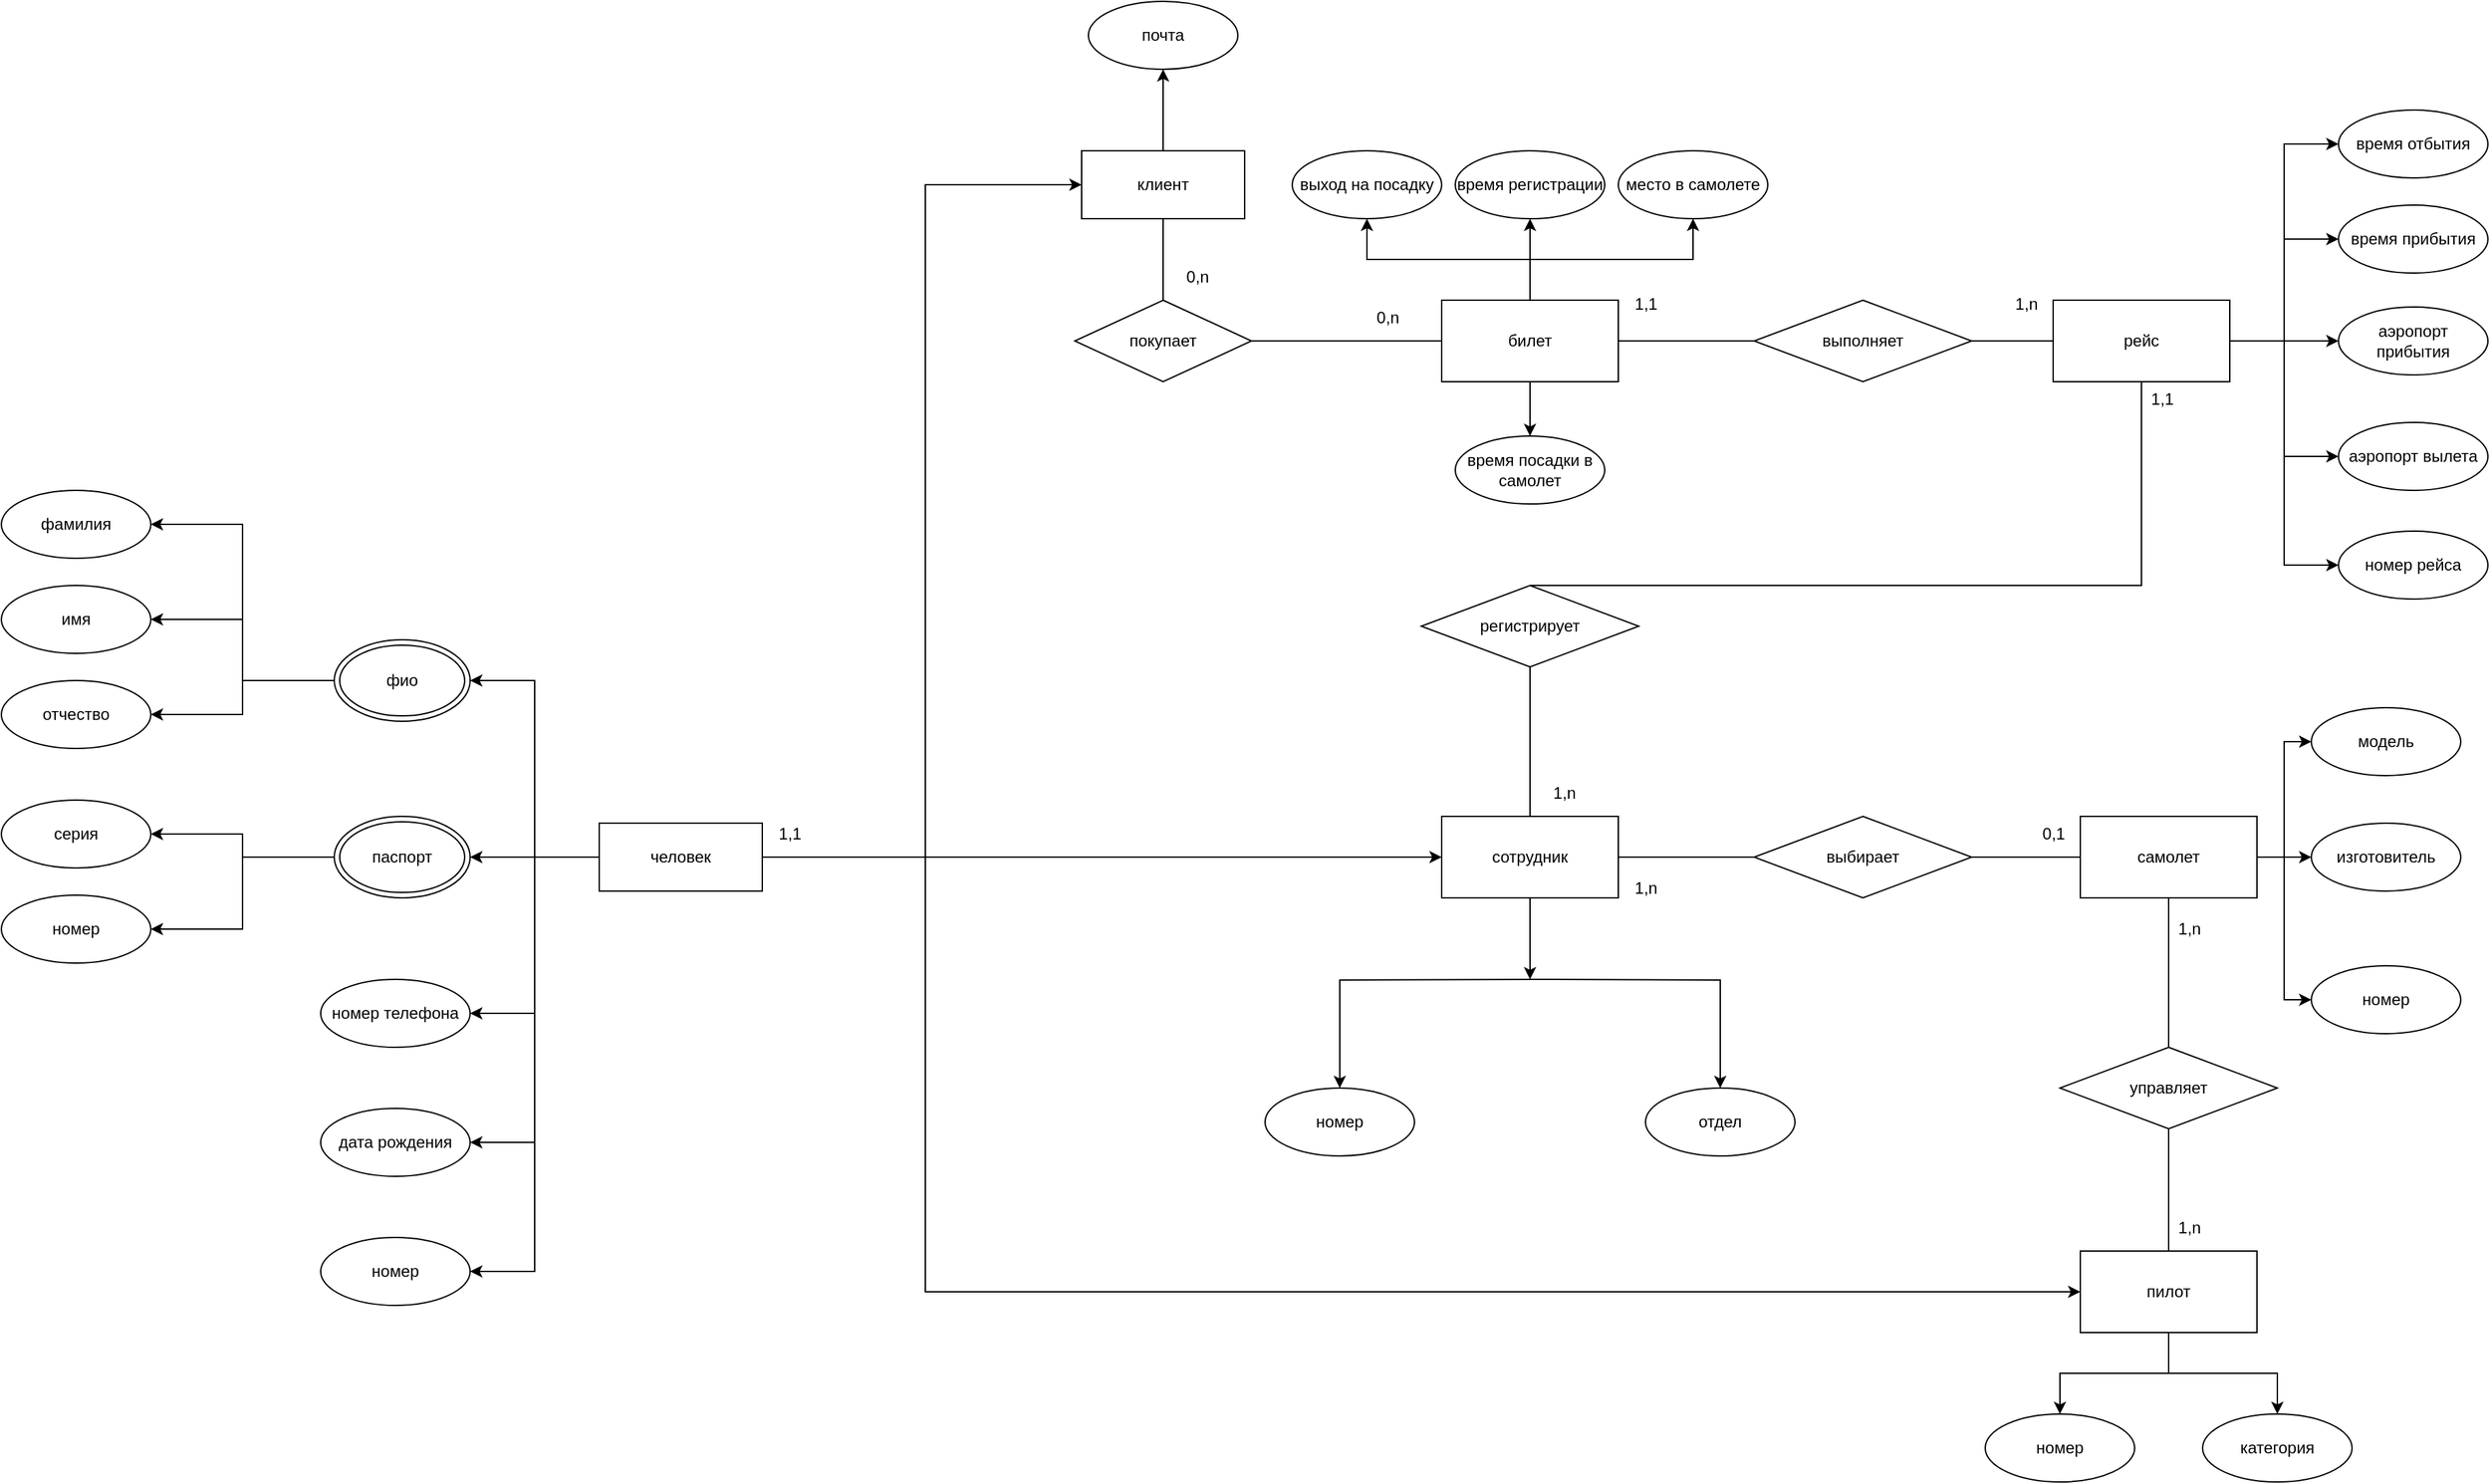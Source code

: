 <mxfile version="21.8.2" type="github">
  <diagram name="Page-1" id="QImVJgPzElwBd4NuCcxI">
    <mxGraphModel dx="4075" dy="2535" grid="1" gridSize="10" guides="1" tooltips="1" connect="1" arrows="1" fold="1" page="1" pageScale="1" pageWidth="850" pageHeight="1100" math="0" shadow="0">
      <root>
        <mxCell id="0" />
        <mxCell id="1" parent="0" />
        <mxCell id="V07py_fcRk_jw74blev--64" style="edgeStyle=orthogonalEdgeStyle;rounded=0;orthogonalLoop=1;jettySize=auto;html=1;entryX=0.5;entryY=1;entryDx=0;entryDy=0;" parent="1" source="V07py_fcRk_jw74blev--24" edge="1">
          <mxGeometry relative="1" as="geometry">
            <mxPoint x="135" y="20" as="targetPoint" />
          </mxGeometry>
        </mxCell>
        <mxCell id="V07py_fcRk_jw74blev--24" value="клиент" style="rounded=0;whiteSpace=wrap;html=1;" parent="1" vertex="1">
          <mxGeometry x="75" y="80" width="120" height="50" as="geometry" />
        </mxCell>
        <mxCell id="V07py_fcRk_jw74blev--43" value="покупает" style="rhombus;whiteSpace=wrap;html=1;" parent="1" vertex="1">
          <mxGeometry x="70" y="190" width="130" height="60" as="geometry" />
        </mxCell>
        <mxCell id="V07py_fcRk_jw74blev--44" value="" style="endArrow=none;html=1;rounded=0;exitX=0.5;exitY=0;exitDx=0;exitDy=0;entryX=0.5;entryY=1;entryDx=0;entryDy=0;" parent="1" source="V07py_fcRk_jw74blev--43" target="V07py_fcRk_jw74blev--24" edge="1">
          <mxGeometry width="50" height="50" relative="1" as="geometry">
            <mxPoint x="420" y="320" as="sourcePoint" />
            <mxPoint x="470" y="270" as="targetPoint" />
          </mxGeometry>
        </mxCell>
        <mxCell id="V07py_fcRk_jw74blev--159" style="edgeStyle=orthogonalEdgeStyle;rounded=0;orthogonalLoop=1;jettySize=auto;html=1;entryX=0.5;entryY=1;entryDx=0;entryDy=0;" parent="1" source="V07py_fcRk_jw74blev--82" target="V07py_fcRk_jw74blev--152" edge="1">
          <mxGeometry relative="1" as="geometry" />
        </mxCell>
        <mxCell id="V07py_fcRk_jw74blev--162" style="edgeStyle=orthogonalEdgeStyle;rounded=0;orthogonalLoop=1;jettySize=auto;html=1;exitX=0.5;exitY=0;exitDx=0;exitDy=0;" parent="1" source="V07py_fcRk_jw74blev--82" target="V07py_fcRk_jw74blev--153" edge="1">
          <mxGeometry relative="1" as="geometry" />
        </mxCell>
        <mxCell id="2ROFudXP8WWKqH3stpRW-35" style="edgeStyle=orthogonalEdgeStyle;rounded=0;orthogonalLoop=1;jettySize=auto;html=1;" edge="1" parent="1" source="V07py_fcRk_jw74blev--82" target="2ROFudXP8WWKqH3stpRW-34">
          <mxGeometry relative="1" as="geometry" />
        </mxCell>
        <mxCell id="2ROFudXP8WWKqH3stpRW-37" style="edgeStyle=orthogonalEdgeStyle;rounded=0;orthogonalLoop=1;jettySize=auto;html=1;entryX=0.5;entryY=0;entryDx=0;entryDy=0;" edge="1" parent="1" source="V07py_fcRk_jw74blev--82" target="2ROFudXP8WWKqH3stpRW-36">
          <mxGeometry relative="1" as="geometry" />
        </mxCell>
        <mxCell id="V07py_fcRk_jw74blev--82" value="билет" style="rounded=0;whiteSpace=wrap;html=1;" parent="1" vertex="1">
          <mxGeometry x="340" y="190" width="130" height="60" as="geometry" />
        </mxCell>
        <mxCell id="V07py_fcRk_jw74blev--111" style="edgeStyle=orthogonalEdgeStyle;rounded=0;orthogonalLoop=1;jettySize=auto;html=1;entryX=0.5;entryY=0;entryDx=0;entryDy=0;" parent="1" target="V07py_fcRk_jw74blev--108" edge="1">
          <mxGeometry relative="1" as="geometry">
            <mxPoint x="410" y="690" as="sourcePoint" />
          </mxGeometry>
        </mxCell>
        <mxCell id="V07py_fcRk_jw74blev--112" style="edgeStyle=orthogonalEdgeStyle;rounded=0;orthogonalLoop=1;jettySize=auto;html=1;entryX=0.5;entryY=0;entryDx=0;entryDy=0;" parent="1" target="V07py_fcRk_jw74blev--109" edge="1">
          <mxGeometry relative="1" as="geometry">
            <mxPoint x="410" y="690" as="sourcePoint" />
          </mxGeometry>
        </mxCell>
        <mxCell id="2ROFudXP8WWKqH3stpRW-29" style="edgeStyle=orthogonalEdgeStyle;rounded=0;orthogonalLoop=1;jettySize=auto;html=1;" edge="1" parent="1" source="V07py_fcRk_jw74blev--83">
          <mxGeometry relative="1" as="geometry">
            <mxPoint x="405" y="690" as="targetPoint" />
          </mxGeometry>
        </mxCell>
        <mxCell id="V07py_fcRk_jw74blev--83" value="сотрудник" style="rounded=0;whiteSpace=wrap;html=1;" parent="1" vertex="1">
          <mxGeometry x="340" y="570" width="130" height="60" as="geometry" />
        </mxCell>
        <mxCell id="V07py_fcRk_jw74blev--87" value="выполняет" style="rhombus;whiteSpace=wrap;html=1;" parent="1" vertex="1">
          <mxGeometry x="570" y="190" width="160" height="60" as="geometry" />
        </mxCell>
        <mxCell id="V07py_fcRk_jw74blev--98" style="edgeStyle=orthogonalEdgeStyle;rounded=0;orthogonalLoop=1;jettySize=auto;html=1;entryX=0;entryY=0.5;entryDx=0;entryDy=0;" parent="1" source="V07py_fcRk_jw74blev--89" target="V07py_fcRk_jw74blev--95" edge="1">
          <mxGeometry relative="1" as="geometry" />
        </mxCell>
        <mxCell id="V07py_fcRk_jw74blev--99" style="edgeStyle=orthogonalEdgeStyle;rounded=0;orthogonalLoop=1;jettySize=auto;html=1;entryX=0;entryY=0.5;entryDx=0;entryDy=0;" parent="1" source="V07py_fcRk_jw74blev--89" target="V07py_fcRk_jw74blev--96" edge="1">
          <mxGeometry relative="1" as="geometry" />
        </mxCell>
        <mxCell id="V07py_fcRk_jw74blev--100" style="edgeStyle=orthogonalEdgeStyle;rounded=0;orthogonalLoop=1;jettySize=auto;html=1;entryX=0;entryY=0.5;entryDx=0;entryDy=0;" parent="1" source="V07py_fcRk_jw74blev--89" target="V07py_fcRk_jw74blev--97" edge="1">
          <mxGeometry relative="1" as="geometry" />
        </mxCell>
        <mxCell id="V07py_fcRk_jw74blev--101" style="edgeStyle=orthogonalEdgeStyle;rounded=0;orthogonalLoop=1;jettySize=auto;html=1;entryX=0;entryY=0.5;entryDx=0;entryDy=0;" parent="1" source="V07py_fcRk_jw74blev--89" target="V07py_fcRk_jw74blev--93" edge="1">
          <mxGeometry relative="1" as="geometry" />
        </mxCell>
        <mxCell id="V07py_fcRk_jw74blev--102" style="edgeStyle=orthogonalEdgeStyle;rounded=0;orthogonalLoop=1;jettySize=auto;html=1;entryX=0;entryY=0.5;entryDx=0;entryDy=0;" parent="1" source="V07py_fcRk_jw74blev--89" target="V07py_fcRk_jw74blev--94" edge="1">
          <mxGeometry relative="1" as="geometry" />
        </mxCell>
        <mxCell id="V07py_fcRk_jw74blev--89" value="рейс" style="rounded=0;whiteSpace=wrap;html=1;" parent="1" vertex="1">
          <mxGeometry x="790" y="190" width="130" height="60" as="geometry" />
        </mxCell>
        <mxCell id="V07py_fcRk_jw74blev--90" value="" style="endArrow=none;html=1;rounded=0;exitX=1;exitY=0.5;exitDx=0;exitDy=0;entryX=0;entryY=0.5;entryDx=0;entryDy=0;" parent="1" source="V07py_fcRk_jw74blev--43" target="V07py_fcRk_jw74blev--82" edge="1">
          <mxGeometry width="50" height="50" relative="1" as="geometry">
            <mxPoint x="620" y="390" as="sourcePoint" />
            <mxPoint x="670" y="340" as="targetPoint" />
          </mxGeometry>
        </mxCell>
        <mxCell id="V07py_fcRk_jw74blev--91" value="" style="endArrow=none;html=1;rounded=0;exitX=1;exitY=0.5;exitDx=0;exitDy=0;entryX=0;entryY=0.5;entryDx=0;entryDy=0;" parent="1" source="V07py_fcRk_jw74blev--82" target="V07py_fcRk_jw74blev--87" edge="1">
          <mxGeometry width="50" height="50" relative="1" as="geometry">
            <mxPoint x="620" y="390" as="sourcePoint" />
            <mxPoint x="670" y="340" as="targetPoint" />
          </mxGeometry>
        </mxCell>
        <mxCell id="V07py_fcRk_jw74blev--92" value="" style="endArrow=none;html=1;rounded=0;exitX=1;exitY=0.5;exitDx=0;exitDy=0;entryX=0;entryY=0.5;entryDx=0;entryDy=0;" parent="1" source="V07py_fcRk_jw74blev--87" target="V07py_fcRk_jw74blev--89" edge="1">
          <mxGeometry width="50" height="50" relative="1" as="geometry">
            <mxPoint x="620" y="390" as="sourcePoint" />
            <mxPoint x="670" y="340" as="targetPoint" />
          </mxGeometry>
        </mxCell>
        <mxCell id="V07py_fcRk_jw74blev--93" value="время прибытия" style="ellipse;whiteSpace=wrap;html=1;" parent="1" vertex="1">
          <mxGeometry x="1000" y="120" width="110" height="50" as="geometry" />
        </mxCell>
        <mxCell id="V07py_fcRk_jw74blev--94" value="время отбытия" style="ellipse;whiteSpace=wrap;html=1;" parent="1" vertex="1">
          <mxGeometry x="1000" y="50" width="110" height="50" as="geometry" />
        </mxCell>
        <mxCell id="V07py_fcRk_jw74blev--95" value="аэропорт прибытия" style="ellipse;whiteSpace=wrap;html=1;" parent="1" vertex="1">
          <mxGeometry x="1000" y="195" width="110" height="50" as="geometry" />
        </mxCell>
        <mxCell id="V07py_fcRk_jw74blev--96" value="аэропорт вылета" style="ellipse;whiteSpace=wrap;html=1;" parent="1" vertex="1">
          <mxGeometry x="1000" y="280" width="110" height="50" as="geometry" />
        </mxCell>
        <mxCell id="V07py_fcRk_jw74blev--97" value="номер рейса" style="ellipse;whiteSpace=wrap;html=1;" parent="1" vertex="1">
          <mxGeometry x="1000" y="360" width="110" height="50" as="geometry" />
        </mxCell>
        <mxCell id="V07py_fcRk_jw74blev--104" value="регистрирует" style="rhombus;whiteSpace=wrap;html=1;" parent="1" vertex="1">
          <mxGeometry x="325" y="400" width="160" height="60" as="geometry" />
        </mxCell>
        <mxCell id="V07py_fcRk_jw74blev--106" value="" style="endArrow=none;html=1;rounded=0;exitX=0.5;exitY=1;exitDx=0;exitDy=0;entryX=0.5;entryY=0;entryDx=0;entryDy=0;" parent="1" source="V07py_fcRk_jw74blev--104" target="V07py_fcRk_jw74blev--83" edge="1">
          <mxGeometry width="50" height="50" relative="1" as="geometry">
            <mxPoint x="620" y="390" as="sourcePoint" />
            <mxPoint x="670" y="340" as="targetPoint" />
          </mxGeometry>
        </mxCell>
        <mxCell id="V07py_fcRk_jw74blev--108" value="отдел" style="ellipse;whiteSpace=wrap;html=1;" parent="1" vertex="1">
          <mxGeometry x="490" y="770" width="110" height="50" as="geometry" />
        </mxCell>
        <mxCell id="V07py_fcRk_jw74blev--109" value="номер" style="ellipse;whiteSpace=wrap;html=1;" parent="1" vertex="1">
          <mxGeometry x="210" y="770" width="110" height="50" as="geometry" />
        </mxCell>
        <mxCell id="V07py_fcRk_jw74blev--124" style="edgeStyle=orthogonalEdgeStyle;rounded=0;orthogonalLoop=1;jettySize=auto;html=1;entryX=0;entryY=0.5;entryDx=0;entryDy=0;" parent="1" source="V07py_fcRk_jw74blev--114" target="V07py_fcRk_jw74blev--122" edge="1">
          <mxGeometry relative="1" as="geometry" />
        </mxCell>
        <mxCell id="V07py_fcRk_jw74blev--125" style="edgeStyle=orthogonalEdgeStyle;rounded=0;orthogonalLoop=1;jettySize=auto;html=1;entryX=0;entryY=0.5;entryDx=0;entryDy=0;" parent="1" source="V07py_fcRk_jw74blev--114" target="V07py_fcRk_jw74blev--119" edge="1">
          <mxGeometry relative="1" as="geometry" />
        </mxCell>
        <mxCell id="V07py_fcRk_jw74blev--126" style="edgeStyle=orthogonalEdgeStyle;rounded=0;orthogonalLoop=1;jettySize=auto;html=1;entryX=0;entryY=0.5;entryDx=0;entryDy=0;" parent="1" source="V07py_fcRk_jw74blev--114" target="V07py_fcRk_jw74blev--123" edge="1">
          <mxGeometry relative="1" as="geometry" />
        </mxCell>
        <mxCell id="V07py_fcRk_jw74blev--114" value="самолет" style="rounded=0;whiteSpace=wrap;html=1;" parent="1" vertex="1">
          <mxGeometry x="810" y="570" width="130" height="60" as="geometry" />
        </mxCell>
        <mxCell id="V07py_fcRk_jw74blev--116" value="выбирает" style="rhombus;whiteSpace=wrap;html=1;" parent="1" vertex="1">
          <mxGeometry x="570" y="570" width="160" height="60" as="geometry" />
        </mxCell>
        <mxCell id="V07py_fcRk_jw74blev--117" value="" style="endArrow=none;html=1;rounded=0;exitX=1;exitY=0.5;exitDx=0;exitDy=0;" parent="1" source="V07py_fcRk_jw74blev--83" target="V07py_fcRk_jw74blev--116" edge="1">
          <mxGeometry width="50" height="50" relative="1" as="geometry">
            <mxPoint x="620" y="560" as="sourcePoint" />
            <mxPoint x="670" y="510" as="targetPoint" />
          </mxGeometry>
        </mxCell>
        <mxCell id="V07py_fcRk_jw74blev--118" value="" style="endArrow=none;html=1;rounded=0;exitX=1;exitY=0.5;exitDx=0;exitDy=0;entryX=0;entryY=0.5;entryDx=0;entryDy=0;" parent="1" source="V07py_fcRk_jw74blev--116" target="V07py_fcRk_jw74blev--114" edge="1">
          <mxGeometry width="50" height="50" relative="1" as="geometry">
            <mxPoint x="620" y="560" as="sourcePoint" />
            <mxPoint x="670" y="510" as="targetPoint" />
          </mxGeometry>
        </mxCell>
        <mxCell id="V07py_fcRk_jw74blev--119" value="модель" style="ellipse;whiteSpace=wrap;html=1;" parent="1" vertex="1">
          <mxGeometry x="980" y="490" width="110" height="50" as="geometry" />
        </mxCell>
        <mxCell id="V07py_fcRk_jw74blev--122" value="изготовитель" style="ellipse;whiteSpace=wrap;html=1;" parent="1" vertex="1">
          <mxGeometry x="980" y="575" width="110" height="50" as="geometry" />
        </mxCell>
        <mxCell id="V07py_fcRk_jw74blev--123" value="номер" style="ellipse;whiteSpace=wrap;html=1;" parent="1" vertex="1">
          <mxGeometry x="980" y="680" width="110" height="50" as="geometry" />
        </mxCell>
        <mxCell id="V07py_fcRk_jw74blev--127" value="управляет" style="rhombus;whiteSpace=wrap;html=1;" parent="1" vertex="1">
          <mxGeometry x="795" y="740" width="160" height="60" as="geometry" />
        </mxCell>
        <mxCell id="V07py_fcRk_jw74blev--128" value="" style="endArrow=none;html=1;rounded=0;entryX=0.5;entryY=1;entryDx=0;entryDy=0;exitX=0.5;exitY=0;exitDx=0;exitDy=0;" parent="1" source="V07py_fcRk_jw74blev--127" target="V07py_fcRk_jw74blev--114" edge="1">
          <mxGeometry width="50" height="50" relative="1" as="geometry">
            <mxPoint x="-230" y="800" as="sourcePoint" />
            <mxPoint x="-180" y="750" as="targetPoint" />
          </mxGeometry>
        </mxCell>
        <mxCell id="V07py_fcRk_jw74blev--134" style="edgeStyle=orthogonalEdgeStyle;rounded=0;orthogonalLoop=1;jettySize=auto;html=1;entryX=0.5;entryY=0;entryDx=0;entryDy=0;" parent="1" source="V07py_fcRk_jw74blev--129" target="V07py_fcRk_jw74blev--132" edge="1">
          <mxGeometry relative="1" as="geometry" />
        </mxCell>
        <mxCell id="2ROFudXP8WWKqH3stpRW-32" style="edgeStyle=orthogonalEdgeStyle;rounded=0;orthogonalLoop=1;jettySize=auto;html=1;entryX=0.5;entryY=0;entryDx=0;entryDy=0;" edge="1" parent="1" source="V07py_fcRk_jw74blev--129" target="2ROFudXP8WWKqH3stpRW-30">
          <mxGeometry relative="1" as="geometry" />
        </mxCell>
        <mxCell id="V07py_fcRk_jw74blev--129" value="пилот" style="rounded=0;whiteSpace=wrap;html=1;" parent="1" vertex="1">
          <mxGeometry x="810" y="890" width="130" height="60" as="geometry" />
        </mxCell>
        <mxCell id="V07py_fcRk_jw74blev--130" value="" style="endArrow=none;html=1;rounded=0;exitX=0.5;exitY=0;exitDx=0;exitDy=0;entryX=0.5;entryY=1;entryDx=0;entryDy=0;" parent="1" source="V07py_fcRk_jw74blev--129" target="V07py_fcRk_jw74blev--127" edge="1">
          <mxGeometry width="50" height="50" relative="1" as="geometry">
            <mxPoint x="720" y="800" as="sourcePoint" />
            <mxPoint x="770" y="750" as="targetPoint" />
          </mxGeometry>
        </mxCell>
        <mxCell id="V07py_fcRk_jw74blev--132" value="номер" style="ellipse;whiteSpace=wrap;html=1;" parent="1" vertex="1">
          <mxGeometry x="740" y="1010" width="110" height="50" as="geometry" />
        </mxCell>
        <mxCell id="V07py_fcRk_jw74blev--136" value="0,n" style="text;html=1;align=center;verticalAlign=middle;resizable=0;points=[];autosize=1;strokeColor=none;fillColor=none;" parent="1" vertex="1">
          <mxGeometry x="140" y="158" width="40" height="30" as="geometry" />
        </mxCell>
        <mxCell id="V07py_fcRk_jw74blev--137" value="0,n" style="text;html=1;align=center;verticalAlign=middle;resizable=0;points=[];autosize=1;strokeColor=none;fillColor=none;" parent="1" vertex="1">
          <mxGeometry x="280" y="188" width="40" height="30" as="geometry" />
        </mxCell>
        <mxCell id="V07py_fcRk_jw74blev--139" value="1,n" style="text;html=1;align=center;verticalAlign=middle;resizable=0;points=[];autosize=1;strokeColor=none;fillColor=none;" parent="1" vertex="1">
          <mxGeometry x="410" y="538" width="40" height="30" as="geometry" />
        </mxCell>
        <mxCell id="V07py_fcRk_jw74blev--140" value="1,n" style="text;html=1;align=center;verticalAlign=middle;resizable=0;points=[];autosize=1;strokeColor=none;fillColor=none;" parent="1" vertex="1">
          <mxGeometry x="470" y="608" width="40" height="30" as="geometry" />
        </mxCell>
        <mxCell id="V07py_fcRk_jw74blev--141" value="0,1" style="text;html=1;align=center;verticalAlign=middle;resizable=0;points=[];autosize=1;strokeColor=none;fillColor=none;" parent="1" vertex="1">
          <mxGeometry x="770" y="568" width="40" height="30" as="geometry" />
        </mxCell>
        <mxCell id="V07py_fcRk_jw74blev--142" value="1,n" style="text;html=1;align=center;verticalAlign=middle;resizable=0;points=[];autosize=1;strokeColor=none;fillColor=none;" parent="1" vertex="1">
          <mxGeometry x="870" y="638" width="40" height="30" as="geometry" />
        </mxCell>
        <mxCell id="V07py_fcRk_jw74blev--143" value="1,n" style="text;html=1;align=center;verticalAlign=middle;resizable=0;points=[];autosize=1;strokeColor=none;fillColor=none;" parent="1" vertex="1">
          <mxGeometry x="870" y="858" width="40" height="30" as="geometry" />
        </mxCell>
        <mxCell id="V07py_fcRk_jw74blev--144" value="1,1" style="text;html=1;align=center;verticalAlign=middle;resizable=0;points=[];autosize=1;strokeColor=none;fillColor=none;" parent="1" vertex="1">
          <mxGeometry x="470" y="178" width="40" height="30" as="geometry" />
        </mxCell>
        <mxCell id="V07py_fcRk_jw74blev--145" value="1,n" style="text;html=1;align=center;verticalAlign=middle;resizable=0;points=[];autosize=1;strokeColor=none;fillColor=none;" parent="1" vertex="1">
          <mxGeometry x="750" y="178" width="40" height="30" as="geometry" />
        </mxCell>
        <mxCell id="V07py_fcRk_jw74blev--146" value="" style="endArrow=none;html=1;rounded=0;exitX=0.5;exitY=0;exitDx=0;exitDy=0;entryX=0.5;entryY=1;entryDx=0;entryDy=0;" parent="1" source="V07py_fcRk_jw74blev--104" target="V07py_fcRk_jw74blev--89" edge="1">
          <mxGeometry width="50" height="50" relative="1" as="geometry">
            <mxPoint x="670" y="450" as="sourcePoint" />
            <mxPoint x="720" y="400" as="targetPoint" />
            <Array as="points">
              <mxPoint x="855" y="400" />
            </Array>
          </mxGeometry>
        </mxCell>
        <mxCell id="V07py_fcRk_jw74blev--147" value="1,1" style="text;html=1;align=center;verticalAlign=middle;resizable=0;points=[];autosize=1;strokeColor=none;fillColor=none;" parent="1" vertex="1">
          <mxGeometry x="850" y="248" width="40" height="30" as="geometry" />
        </mxCell>
        <mxCell id="V07py_fcRk_jw74blev--152" value="выход на посадку" style="ellipse;whiteSpace=wrap;html=1;" parent="1" vertex="1">
          <mxGeometry x="230" y="80" width="110" height="50" as="geometry" />
        </mxCell>
        <mxCell id="V07py_fcRk_jw74blev--153" value="место в самолете" style="ellipse;whiteSpace=wrap;html=1;" parent="1" vertex="1">
          <mxGeometry x="470" y="80" width="110" height="50" as="geometry" />
        </mxCell>
        <mxCell id="jesQiZJAwNYJgqGzbuZo-1" value="почта" style="ellipse;whiteSpace=wrap;html=1;" parent="1" vertex="1">
          <mxGeometry x="80" y="-30" width="110" height="50" as="geometry" />
        </mxCell>
        <mxCell id="2ROFudXP8WWKqH3stpRW-3" style="edgeStyle=orthogonalEdgeStyle;rounded=0;orthogonalLoop=1;jettySize=auto;html=1;entryX=1;entryY=0.5;entryDx=0;entryDy=0;" edge="1" parent="1" source="2ROFudXP8WWKqH3stpRW-1" target="2ROFudXP8WWKqH3stpRW-2">
          <mxGeometry relative="1" as="geometry" />
        </mxCell>
        <mxCell id="2ROFudXP8WWKqH3stpRW-6" style="edgeStyle=orthogonalEdgeStyle;rounded=0;orthogonalLoop=1;jettySize=auto;html=1;entryX=1;entryY=0.5;entryDx=0;entryDy=0;" edge="1" parent="1" source="2ROFudXP8WWKqH3stpRW-1" target="2ROFudXP8WWKqH3stpRW-4">
          <mxGeometry relative="1" as="geometry" />
        </mxCell>
        <mxCell id="2ROFudXP8WWKqH3stpRW-7" style="edgeStyle=orthogonalEdgeStyle;rounded=0;orthogonalLoop=1;jettySize=auto;html=1;entryX=1;entryY=0.5;entryDx=0;entryDy=0;" edge="1" parent="1" source="2ROFudXP8WWKqH3stpRW-1" target="2ROFudXP8WWKqH3stpRW-5">
          <mxGeometry relative="1" as="geometry" />
        </mxCell>
        <mxCell id="2ROFudXP8WWKqH3stpRW-19" style="edgeStyle=orthogonalEdgeStyle;rounded=0;orthogonalLoop=1;jettySize=auto;html=1;entryX=0;entryY=0.5;entryDx=0;entryDy=0;" edge="1" parent="1" source="2ROFudXP8WWKqH3stpRW-1" target="V07py_fcRk_jw74blev--24">
          <mxGeometry relative="1" as="geometry">
            <Array as="points">
              <mxPoint x="-40" y="600" />
              <mxPoint x="-40" y="105" />
            </Array>
          </mxGeometry>
        </mxCell>
        <mxCell id="2ROFudXP8WWKqH3stpRW-22" style="edgeStyle=orthogonalEdgeStyle;rounded=0;orthogonalLoop=1;jettySize=auto;html=1;entryX=1;entryY=0.5;entryDx=0;entryDy=0;" edge="1" parent="1" source="2ROFudXP8WWKqH3stpRW-1" target="2ROFudXP8WWKqH3stpRW-20">
          <mxGeometry relative="1" as="geometry" />
        </mxCell>
        <mxCell id="2ROFudXP8WWKqH3stpRW-23" style="edgeStyle=orthogonalEdgeStyle;rounded=0;orthogonalLoop=1;jettySize=auto;html=1;entryX=1;entryY=0.5;entryDx=0;entryDy=0;" edge="1" parent="1" source="2ROFudXP8WWKqH3stpRW-1" target="2ROFudXP8WWKqH3stpRW-21">
          <mxGeometry relative="1" as="geometry" />
        </mxCell>
        <mxCell id="2ROFudXP8WWKqH3stpRW-24" style="edgeStyle=orthogonalEdgeStyle;rounded=0;orthogonalLoop=1;jettySize=auto;html=1;entryX=0;entryY=0.5;entryDx=0;entryDy=0;" edge="1" parent="1" source="2ROFudXP8WWKqH3stpRW-1" target="V07py_fcRk_jw74blev--83">
          <mxGeometry relative="1" as="geometry" />
        </mxCell>
        <mxCell id="2ROFudXP8WWKqH3stpRW-1" value="человек" style="rounded=0;whiteSpace=wrap;html=1;" vertex="1" parent="1">
          <mxGeometry x="-280" y="575" width="120" height="50" as="geometry" />
        </mxCell>
        <mxCell id="2ROFudXP8WWKqH3stpRW-12" style="edgeStyle=orthogonalEdgeStyle;rounded=0;orthogonalLoop=1;jettySize=auto;html=1;entryX=1;entryY=0.5;entryDx=0;entryDy=0;" edge="1" parent="1" source="2ROFudXP8WWKqH3stpRW-2" target="2ROFudXP8WWKqH3stpRW-9">
          <mxGeometry relative="1" as="geometry" />
        </mxCell>
        <mxCell id="2ROFudXP8WWKqH3stpRW-13" style="edgeStyle=orthogonalEdgeStyle;rounded=0;orthogonalLoop=1;jettySize=auto;html=1;entryX=1;entryY=0.5;entryDx=0;entryDy=0;" edge="1" parent="1" source="2ROFudXP8WWKqH3stpRW-2" target="2ROFudXP8WWKqH3stpRW-10">
          <mxGeometry relative="1" as="geometry" />
        </mxCell>
        <mxCell id="2ROFudXP8WWKqH3stpRW-14" style="edgeStyle=orthogonalEdgeStyle;rounded=0;orthogonalLoop=1;jettySize=auto;html=1;entryX=1;entryY=0.5;entryDx=0;entryDy=0;" edge="1" parent="1" source="2ROFudXP8WWKqH3stpRW-2" target="2ROFudXP8WWKqH3stpRW-11">
          <mxGeometry relative="1" as="geometry" />
        </mxCell>
        <mxCell id="2ROFudXP8WWKqH3stpRW-2" value="фио" style="ellipse;shape=doubleEllipse;whiteSpace=wrap;html=1;" vertex="1" parent="1">
          <mxGeometry x="-475" y="440" width="100" height="60" as="geometry" />
        </mxCell>
        <mxCell id="2ROFudXP8WWKqH3stpRW-17" style="edgeStyle=orthogonalEdgeStyle;rounded=0;orthogonalLoop=1;jettySize=auto;html=1;entryX=1;entryY=0.5;entryDx=0;entryDy=0;" edge="1" parent="1" source="2ROFudXP8WWKqH3stpRW-4" target="2ROFudXP8WWKqH3stpRW-15">
          <mxGeometry relative="1" as="geometry" />
        </mxCell>
        <mxCell id="2ROFudXP8WWKqH3stpRW-18" style="edgeStyle=orthogonalEdgeStyle;rounded=0;orthogonalLoop=1;jettySize=auto;html=1;entryX=1;entryY=0.5;entryDx=0;entryDy=0;" edge="1" parent="1" source="2ROFudXP8WWKqH3stpRW-4" target="2ROFudXP8WWKqH3stpRW-16">
          <mxGeometry relative="1" as="geometry" />
        </mxCell>
        <mxCell id="2ROFudXP8WWKqH3stpRW-4" value="паспорт" style="ellipse;shape=doubleEllipse;whiteSpace=wrap;html=1;" vertex="1" parent="1">
          <mxGeometry x="-475" y="570" width="100" height="60" as="geometry" />
        </mxCell>
        <mxCell id="2ROFudXP8WWKqH3stpRW-5" value="номер телефона" style="ellipse;whiteSpace=wrap;html=1;" vertex="1" parent="1">
          <mxGeometry x="-485" y="690" width="110" height="50" as="geometry" />
        </mxCell>
        <mxCell id="2ROFudXP8WWKqH3stpRW-9" value="фамилия" style="ellipse;whiteSpace=wrap;html=1;" vertex="1" parent="1">
          <mxGeometry x="-720" y="330" width="110" height="50" as="geometry" />
        </mxCell>
        <mxCell id="2ROFudXP8WWKqH3stpRW-10" value="имя" style="ellipse;whiteSpace=wrap;html=1;" vertex="1" parent="1">
          <mxGeometry x="-720" y="400" width="110" height="50" as="geometry" />
        </mxCell>
        <mxCell id="2ROFudXP8WWKqH3stpRW-11" value="отчество" style="ellipse;whiteSpace=wrap;html=1;" vertex="1" parent="1">
          <mxGeometry x="-720" y="470" width="110" height="50" as="geometry" />
        </mxCell>
        <mxCell id="2ROFudXP8WWKqH3stpRW-15" value="серия" style="ellipse;whiteSpace=wrap;html=1;" vertex="1" parent="1">
          <mxGeometry x="-720" y="558" width="110" height="50" as="geometry" />
        </mxCell>
        <mxCell id="2ROFudXP8WWKqH3stpRW-16" value="номер" style="ellipse;whiteSpace=wrap;html=1;" vertex="1" parent="1">
          <mxGeometry x="-720" y="628" width="110" height="50" as="geometry" />
        </mxCell>
        <mxCell id="2ROFudXP8WWKqH3stpRW-20" value="дата рождения" style="ellipse;whiteSpace=wrap;html=1;" vertex="1" parent="1">
          <mxGeometry x="-485" y="785" width="110" height="50" as="geometry" />
        </mxCell>
        <mxCell id="2ROFudXP8WWKqH3stpRW-21" value="номер" style="ellipse;whiteSpace=wrap;html=1;" vertex="1" parent="1">
          <mxGeometry x="-485" y="880" width="110" height="50" as="geometry" />
        </mxCell>
        <mxCell id="2ROFudXP8WWKqH3stpRW-27" value="" style="endArrow=classic;html=1;rounded=0;entryX=0;entryY=0.5;entryDx=0;entryDy=0;" edge="1" parent="1" target="V07py_fcRk_jw74blev--129">
          <mxGeometry width="50" height="50" relative="1" as="geometry">
            <mxPoint x="-40" y="600" as="sourcePoint" />
            <mxPoint x="340" y="730" as="targetPoint" />
            <Array as="points">
              <mxPoint x="-40" y="920" />
            </Array>
          </mxGeometry>
        </mxCell>
        <mxCell id="2ROFudXP8WWKqH3stpRW-30" value="категория" style="ellipse;whiteSpace=wrap;html=1;" vertex="1" parent="1">
          <mxGeometry x="900" y="1010" width="110" height="50" as="geometry" />
        </mxCell>
        <mxCell id="2ROFudXP8WWKqH3stpRW-33" value="1,1" style="text;html=1;align=center;verticalAlign=middle;resizable=0;points=[];autosize=1;strokeColor=none;fillColor=none;" vertex="1" parent="1">
          <mxGeometry x="-160" y="568" width="40" height="30" as="geometry" />
        </mxCell>
        <mxCell id="2ROFudXP8WWKqH3stpRW-34" value="время регистрации" style="ellipse;whiteSpace=wrap;html=1;" vertex="1" parent="1">
          <mxGeometry x="350" y="80" width="110" height="50" as="geometry" />
        </mxCell>
        <mxCell id="2ROFudXP8WWKqH3stpRW-36" value="время посадки в самолет" style="ellipse;whiteSpace=wrap;html=1;" vertex="1" parent="1">
          <mxGeometry x="350" y="290" width="110" height="50" as="geometry" />
        </mxCell>
      </root>
    </mxGraphModel>
  </diagram>
</mxfile>
